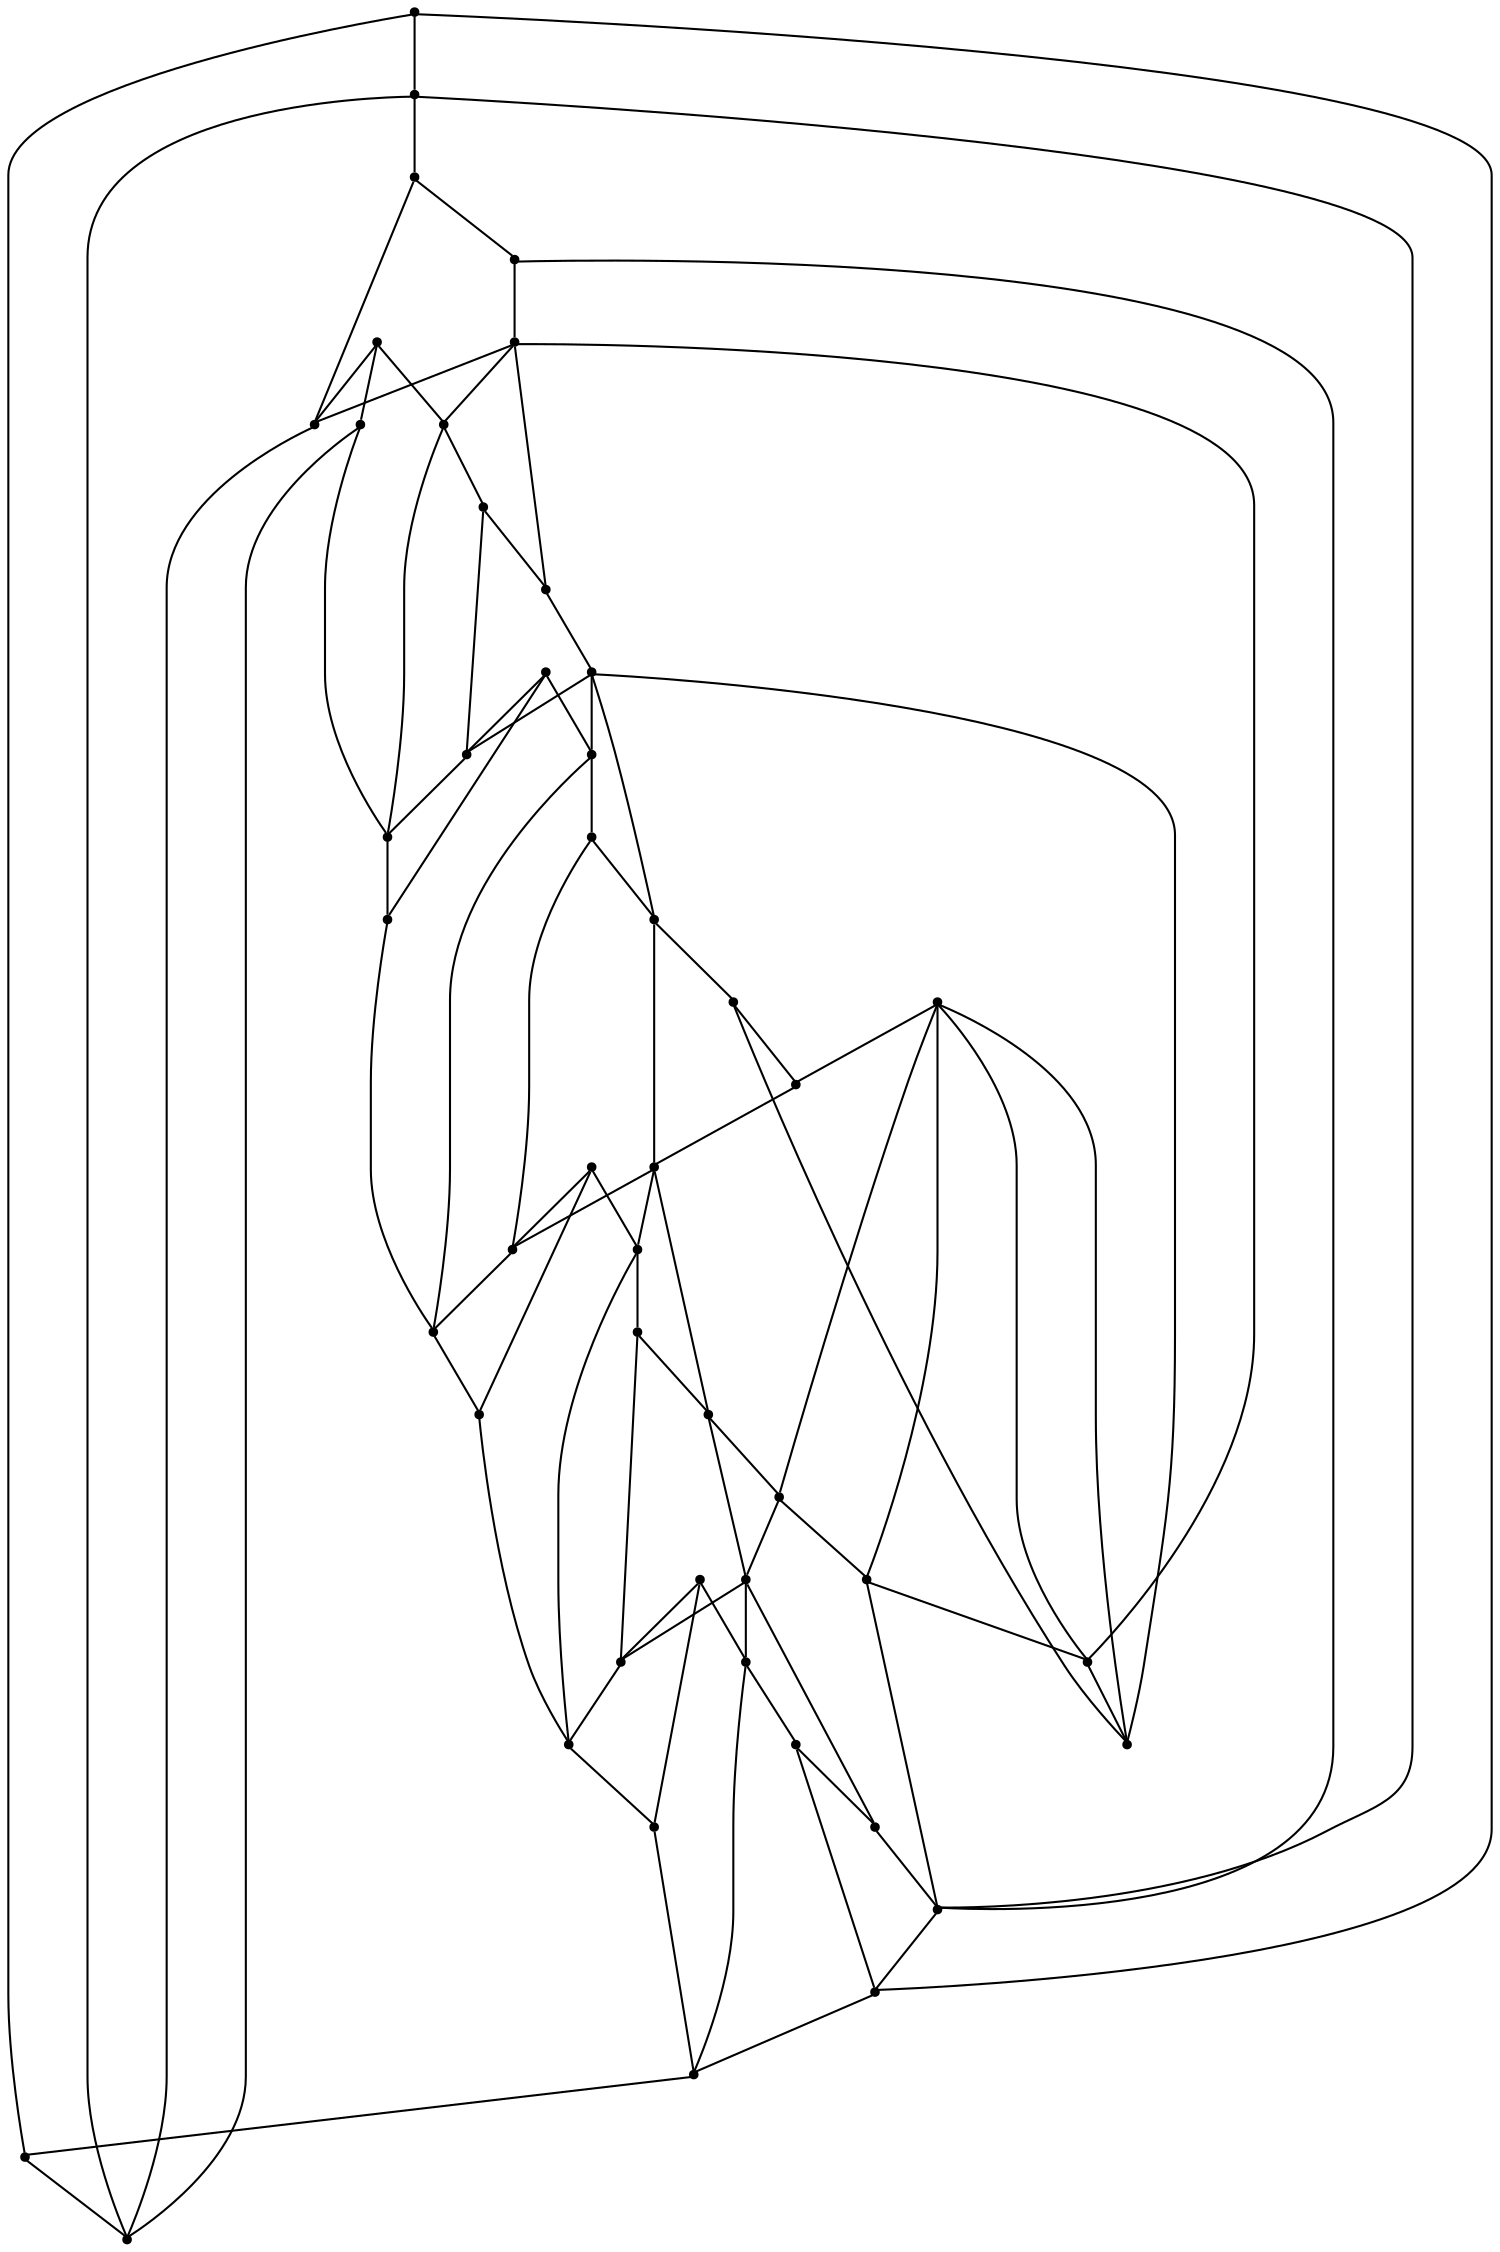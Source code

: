 graph {
  node [shape=point,comment="{\"directed\":false,\"doi\":\"10.1007/978-3-031-49275-4_1\",\"figure\":\"2\"}"]

  v0 [pos="1306.8707184435445,887.8958523768821"]
  v1 [pos="1214.6851903617046,954.8640639635577"]
  v2 [pos="1399.039459183112,820.9276407902065"]
  v3 [pos="1341.2219447449643,719.9668766537078"]
  v4 [pos="1331.908022027917,746.408269970647"]
  v5 [pos="1363.8297892427709,712.5657842474004"]
  v6 [pos="1318.0140799377605,704.9104684628503"]
  v7 [pos="1315.9262178310676,794.1945073883805"]
  v8 [pos="1299.9487376466216,841.9639576695818"]
  v9 [pos="1328.6199921255939,604.204054879871"]
  v10 [pos="1296.302323422153,787.5310315872794"]
  v11 [pos="1277.0284196642474,846.8313370370058"]
  v12 [pos="1315.5595670146215,728.2472589235318"]
  v13 [pos="1292.826707687621,868.6679679330298"]
  v14 [pos="1264.7639943660176,867.9969911728456"]
  v15 [pos="1277.511818815587,674.9603092601111"]
  v16 [pos="1265.126575523731,691.6001768219036"]
  v17 [pos="1214.6976536915731,846.8397306052718"]
  v18 [pos="1152.341833882326,846.8313370370058"]
  v19 [pos="1247.057036397024,805.5794925144622"]
  v20 [pos="1267.0684386233897,743.9995702288182"]
  v21 [pos="1214.4392303620489,867.5094011617489"]
  v22 [pos="1164.0728795329062,867.1676811930955"]
  v23 [pos="1214.6851903617044,705.9522883300658"]
  v24 [pos="1237.0095576934136,645.0142196662281"]
  v25 [pos="1182.600891151215,805.3294659203527"]
  v26 [pos="1193.2525869997908,645.3934563415255"]
  v27 [pos="1100.7503885978153,604.204054879871"]
  v28 [pos="1214.6851903617044,654.9572915044083"]
  v29 [pos="1214.6851903617046,761.0188016411851"]
  v30 [pos="1162.3142782530529,743.9995702288184"]
  v31 [pos="1113.8024200376517,728.2472589235318"]
  v32 [pos="1122.5121256097334,887.8958523768821"]
  v33 [pos="1030.3349594048207,820.9234440060735"]
  v34 [pos="1214.6643333606994,627.9825250767391"]
  v35 [pos="1214.6851903617046,604.199858095738"]
  v36 [pos="1164.243805199678,691.6001768219036"]
  v37 [pos="1161.93096727117,778.1588495664735"]
  v38 [pos="1128.4422542674042,841.7556445662493"]
  v39 [pos="1133.1054472908627,787.5310315872794"]
  v40 [pos="1152.258533055142,674.6685691752243"]
  v41 [pos="1136.480974855938,868.6595743647636"]
  v42 [pos="1113.289770214171,793.6985238090177"]
  v43 [pos="1098.0956993357634,745.68324371784"]
  v44 [pos="1111.252015780624,703.9520755771892"]
  v45 [pos="1088.1400423073087,719.9044335928187"]
  v46 [pos="1065.5448201104155,712.5657842474004"]

  v0 -- v1 [id="-1",pos="1306.8707184435445,887.8958523768821 1214.6851903617046,954.8640639635577 1214.6851903617046,954.8640639635577 1214.6851903617046,954.8640639635577"]
  v33 -- v46 [id="-2",pos="1030.3349594048207,820.9234440060735 1065.5448201104155,712.5657842474004 1065.5448201104155,712.5657842474004 1065.5448201104155,712.5657842474004"]
  v46 -- v27 [id="-3",pos="1065.5448201104155,712.5657842474004 1100.7503885978153,604.204054879871 1100.7503885978153,604.204054879871 1100.7503885978153,604.204054879871"]
  v45 -- v46 [id="-4",pos="1088.1400423073087,719.9044335928187 1065.5448201104155,712.5657842474004 1065.5448201104155,712.5657842474004 1065.5448201104155,712.5657842474004"]
  v45 -- v44 [id="-5",pos="1088.1400423073087,719.9044335928187 1111.252015780624,703.9520755771892 1111.252015780624,703.9520755771892 1111.252015780624,703.9520755771892"]
  v45 -- v43 [id="-6",pos="1088.1400423073087,719.9044335928187 1098.0956993357634,745.68324371784 1098.0956993357634,745.68324371784 1098.0956993357634,745.68324371784"]
  v27 -- v35 [id="-7",pos="1100.7503885978153,604.204054879871 1214.6851903617046,604.199858095738 1214.6851903617046,604.199858095738 1214.6851903617046,604.199858095738"]
  v35 -- v9 [id="-8",pos="1214.6851903617046,604.199858095738 1328.6199921255939,604.204054879871 1328.6199921255939,604.204054879871 1328.6199921255939,604.204054879871"]
  v44 -- v40 [id="-9",pos="1111.252015780624,703.9520755771892 1152.258533055142,674.6685691752243 1152.258533055142,674.6685691752243 1152.258533055142,674.6685691752243"]
  v40 -- v26 [id="-10",pos="1152.258533055142,674.6685691752243 1193.2525869997908,645.3934563415255 1193.2525869997908,645.3934563415255 1193.2525869997908,645.3934563415255"]
  v42 -- v39 [id="-11",pos="1113.289770214171,793.6985238090177 1133.1054472908627,787.5310315872794 1133.1054472908627,787.5310315872794 1133.1054472908627,787.5310315872794"]
  v31 -- v44 [id="-12",pos="1113.8024200376517,728.2472589235318 1111.252015780624,703.9520755771892 1111.252015780624,703.9520755771892 1111.252015780624,703.9520755771892"]
  v44 -- v27 [id="-13",pos="1111.252015780624,703.9520755771892 1100.7503885978153,604.204054879871 1100.7503885978153,604.204054879871 1100.7503885978153,604.204054879871"]
  v31 -- v43 [id="-14",pos="1113.8024200376517,728.2472589235318 1098.0956993357634,745.68324371784 1098.0956993357634,745.68324371784 1098.0956993357634,745.68324371784"]
  v43 -- v33 [id="-15",pos="1098.0956993357634,745.68324371784 1030.3349594048207,820.9234440060735 1030.3349594048207,820.9234440060735 1030.3349594048207,820.9234440060735"]
  v31 -- v36 [id="-16",pos="1113.8024200376517,728.2472589235318 1164.243805199678,691.6001768219036 1164.243805199678,691.6001768219036 1164.243805199678,691.6001768219036"]
  v36 -- v28 [id="-17",pos="1164.243805199678,691.6001768219036 1214.6851903617044,654.9572915044083 1214.6851903617044,654.9572915044083 1214.6851903617044,654.9572915044083"]
  v38 -- v42 [id="-18",pos="1128.4422542674042,841.7556445662493 1113.289770214171,793.6985238090177 1113.289770214171,793.6985238090177 1113.289770214171,793.6985238090177"]
  v42 -- v43 [id="-19",pos="1113.289770214171,793.6985238090177 1098.0956993357634,745.68324371784 1098.0956993357634,745.68324371784 1098.0956993357634,745.68324371784"]
  v39 -- v37 [id="-20",pos="1133.1054472908627,787.5310315872794 1161.93096727117,778.1588495664735 1161.93096727117,778.1588495664735 1161.93096727117,778.1588495664735"]
  v41 -- v22 [id="-21",pos="1136.480974855938,868.6595743647636 1164.0728795329062,867.1676811930955 1164.0728795329062,867.1676811930955 1164.0728795329062,867.1676811930955"]
  v41 -- v38 [id="-22",pos="1136.480974855938,868.6595743647636 1128.4422542674042,841.7556445662493 1128.4422542674042,841.7556445662493 1128.4422542674042,841.7556445662493"]
  v41 -- v32 [id="-23",pos="1136.480974855938,868.6595743647636 1122.5121256097334,887.8958523768821 1122.5121256097334,887.8958523768821 1122.5121256097334,887.8958523768821"]
  v40 -- v36 [id="-24",pos="1152.258533055142,674.6685691752243 1164.243805199678,691.6001768219036 1164.243805199678,691.6001768219036 1164.243805199678,691.6001768219036"]
  v18 -- v39 [id="-25",pos="1152.341833882326,846.8313370370058 1133.1054472908627,787.5310315872794 1133.1054472908627,787.5310315872794 1133.1054472908627,787.5310315872794"]
  v39 -- v31 [id="-26",pos="1133.1054472908627,787.5310315872794 1113.8024200376517,728.2472589235318 1113.8024200376517,728.2472589235318 1113.8024200376517,728.2472589235318"]
  v18 -- v22 [id="-27",pos="1152.341833882326,846.8313370370058 1164.0728795329062,867.1676811930955 1164.0728795329062,867.1676811930955 1164.0728795329062,867.1676811930955"]
  v22 -- v1 [id="-28",pos="1164.0728795329062,867.1676811930955 1214.6851903617046,954.8640639635577 1214.6851903617046,954.8640639635577 1214.6851903617046,954.8640639635577"]
  v18 -- v38 [id="-29",pos="1152.341833882326,846.8313370370058 1128.4422542674042,841.7556445662493 1128.4422542674042,841.7556445662493 1128.4422542674042,841.7556445662493"]
  v38 -- v33 [id="-30",pos="1128.4422542674042,841.7556445662493 1030.3349594048207,820.9234440060735 1030.3349594048207,820.9234440060735 1030.3349594048207,820.9234440060735"]
  v37 -- v25 [id="-31",pos="1161.93096727117,778.1588495664735 1182.600891151215,805.3294659203527 1182.600891151215,805.3294659203527 1182.600891151215,805.3294659203527"]
  v37 -- v30 [id="-32",pos="1161.93096727117,778.1588495664735 1162.3142782530529,743.9995702288184 1162.3142782530529,743.9995702288184 1162.3142782530529,743.9995702288184"]
  v36 -- v23 [id="-33",pos="1164.243805199678,691.6001768219036 1182.0757462036568,716.1537167429834 1182.0757462036568,716.1537167429834 1182.0757462036568,716.1537167429834 1214.6851903617044,705.9522883300658 1214.6851903617044,705.9522883300658 1214.6851903617044,705.9522883300658"]
  v21 -- v17 [id="-35",pos="1214.4392303620489,867.5094011617489 1214.6976536915731,846.8397306052718 1214.6976536915731,846.8397306052718 1214.6976536915731,846.8397306052718"]
  v34 -- v35 [id="-36",pos="1214.6643333606994,627.9825250767391 1214.6851903617046,604.199858095738 1214.6851903617046,604.199858095738 1214.6851903617046,604.199858095738"]
  v34 -- v24 [id="-37",pos="1214.6643333606994,627.9825250767391 1237.0095576934136,645.0142196662281 1237.0095576934136,645.0142196662281 1237.0095576934136,645.0142196662281"]
  v34 -- v26 [id="-38",pos="1214.6643333606994,627.9825250767391 1193.2525869997908,645.3934563415255 1193.2525869997908,645.3934563415255 1193.2525869997908,645.3934563415255"]
  v28 -- v16 [id="-39",pos="1214.6851903617044,654.9572915044083 1265.126575523731,691.6001768219036 1265.126575523731,691.6001768219036 1265.126575523731,691.6001768219036"]
  v16 -- v12 [id="-40",pos="1265.126575523731,691.6001768219036 1315.5595670146215,728.2472589235318 1315.5595670146215,728.2472589235318 1315.5595670146215,728.2472589235318"]
  v1 -- v32 [id="-41",pos="1214.6851903617046,954.8640639635577 1122.5121256097334,887.8958523768821 1122.5121256097334,887.8958523768821 1122.5121256097334,887.8958523768821"]
  v32 -- v33 [id="-42",pos="1122.5121256097334,887.8958523768821 1030.3349594048207,820.9234440060735 1030.3349594048207,820.9234440060735 1030.3349594048207,820.9234440060735"]
  v29 -- v23 [id="-43",pos="1214.6851903617046,761.0188016411851 1214.6851903617044,705.9522883300658 1214.6851903617044,705.9522883300658 1214.6851903617044,705.9522883300658"]
  v23 -- v28 [id="-44",pos="1214.6851903617044,705.9522883300658 1214.6851903617044,654.9572915044083 1214.6851903617044,654.9572915044083 1214.6851903617044,654.9572915044083"]
  v29 -- v20 [id="-45",pos="1214.6851903617046,761.0188016411851 1267.0684386233897,743.9995702288182 1267.0684386233897,743.9995702288182 1267.0684386233897,743.9995702288182"]
  v20 -- v12 [id="-46",pos="1267.0684386233897,743.9995702288182 1315.5595670146215,728.2472589235318 1315.5595670146215,728.2472589235318 1315.5595670146215,728.2472589235318"]
  v29 -- v30 [id="-47",pos="1214.6851903617046,761.0188016411851 1162.3142782530529,743.9995702288184 1162.3142782530529,743.9995702288184 1162.3142782530529,743.9995702288184"]
  v30 -- v31 [id="-48",pos="1162.3142782530529,743.9995702288184 1113.8024200376517,728.2472589235318 1113.8024200376517,728.2472589235318 1113.8024200376517,728.2472589235318"]
  v29 -- v19 [id="-49",pos="1214.6851903617046,761.0188016411851 1247.057036397024,805.5794925144622 1247.057036397024,805.5794925144622 1247.057036397024,805.5794925144622"]
  v19 -- v11 [id="-50",pos="1247.057036397024,805.5794925144622 1277.0284196642474,846.8313370370058 1277.0284196642474,846.8313370370058 1277.0284196642474,846.8313370370058"]
  v29 -- v25 [id="-51",pos="1214.6851903617046,761.0188016411851 1182.600891151215,805.3294659203527 1182.600891151215,805.3294659203527 1182.600891151215,805.3294659203527"]
  v25 -- v18 [id="-52",pos="1182.600891151215,805.3294659203527 1152.341833882326,846.8313370370058 1152.341833882326,846.8313370370058 1152.341833882326,846.8313370370058"]
  v28 -- v24 [id="-53",pos="1214.6851903617044,654.9572915044083 1237.0095576934136,645.0142196662281 1237.0095576934136,645.0142196662281 1237.0095576934136,645.0142196662281"]
  v24 -- v9 [id="-54",pos="1237.0095576934136,645.0142196662281 1328.6199921255939,604.204054879871 1328.6199921255939,604.204054879871 1328.6199921255939,604.204054879871"]
  v28 -- v26 [id="-55",pos="1214.6851903617044,654.9572915044083 1193.2525869997908,645.3934563415255 1193.2525869997908,645.3934563415255 1193.2525869997908,645.3934563415255"]
  v26 -- v27 [id="-56",pos="1193.2525869997908,645.3934563415255 1100.7503885978153,604.204054879871 1100.7503885978153,604.204054879871 1100.7503885978153,604.204054879871"]
  v19 -- v25 [id="-57",pos="1247.057036397024,805.5794925144622 1214.7058883916652,816.4726908453142 1214.7058883916652,816.4726908453142 1214.7058883916652,816.4726908453142 1182.600891151215,805.3294659203527 1182.600891151215,805.3294659203527 1182.600891151215,805.3294659203527"]
  v24 -- v15 [id="-59",pos="1237.0095576934136,645.0142196662281 1277.511818815587,674.9603092601111 1277.511818815587,674.9603092601111 1277.511818815587,674.9603092601111"]
  v15 -- v6 [id="-60",pos="1277.511818815587,674.9603092601111 1318.0140799377605,704.9104684628503 1318.0140799377605,704.9104684628503 1318.0140799377605,704.9104684628503"]
  v23 -- v20 [id="-61",pos="1214.6851903617044,705.9522883300658 1247.2695170947616,716.1579135271165 1247.2695170947616,716.1579135271165 1247.2695170947616,716.1579135271165 1267.0684386233897,743.9995702288182 1267.0684386233897,743.9995702288182 1267.0684386233897,743.9995702288182"]
  v14 -- v21 [id="-62",pos="1264.7639943660176,867.9969911728456 1214.4392303620489,867.5094011617489 1214.4392303620489,867.5094011617489 1214.4392303620489,867.5094011617489"]
  v21 -- v22 [id="-63",pos="1214.4392303620489,867.5094011617489 1164.0728795329062,867.1676811930955 1164.0728795329062,867.1676811930955 1164.0728795329062,867.1676811930955"]
  v20 -- v19 [id="-65",pos="1267.0684386233897,743.9995702288182 1267.4351848224621,778.0962157426692 1267.4351848224621,778.0962157426692 1267.4351848224621,778.0962157426692 1247.057036397024,805.5794925144622 1247.057036397024,805.5794925144622 1247.057036397024,805.5794925144622"]
  v11 -- v17 [id="-66",pos="1277.0284196642474,846.8313370370058 1214.6976536915731,846.8397306052718 1214.6976536915731,846.8397306052718 1214.6976536915731,846.8397306052718"]
  v17 -- v18 [id="-67",pos="1214.6976536915731,846.8397306052718 1152.341833882326,846.8313370370058 1152.341833882326,846.8313370370058 1152.341833882326,846.8313370370058"]
  v11 -- v8 [id="-68",pos="1277.0284196642474,846.8313370370058 1299.9487376466216,841.9639576695818 1299.9487376466216,841.9639576695818 1299.9487376466216,841.9639576695818"]
  v8 -- v2 [id="-69",pos="1299.9487376466216,841.9639576695818 1399.039459183112,820.9276407902065 1399.039459183112,820.9276407902065 1399.039459183112,820.9276407902065"]
  v11 -- v14 [id="-70",pos="1277.0284196642474,846.8313370370058 1264.7639943660176,867.9969911728456 1264.7639943660176,867.9969911728456 1264.7639943660176,867.9969911728456"]
  v14 -- v1 [id="-71",pos="1264.7639943660176,867.9969911728456 1214.6851903617046,954.8640639635577 1214.6851903617046,954.8640639635577 1214.6851903617046,954.8640639635577"]
  v15 -- v16 [id="-72",pos="1277.511818815587,674.9603092601111 1265.126575523731,691.6001768219036 1265.126575523731,691.6001768219036 1265.126575523731,691.6001768219036"]
  v13 -- v0 [id="-73",pos="1292.826707687621,868.6679679330298 1306.8707184435445,887.8958523768821 1306.8707184435445,887.8958523768821 1306.8707184435445,887.8958523768821"]
  v13 -- v14 [id="-74",pos="1292.826707687621,868.6679679330298 1264.7639943660176,867.9969911728456 1264.7639943660176,867.9969911728456 1264.7639943660176,867.9969911728456"]
  v13 -- v8 [id="-75",pos="1292.826707687621,868.6679679330298 1299.9487376466216,841.9639576695818 1299.9487376466216,841.9639576695818 1299.9487376466216,841.9639576695818"]
  v12 -- v4 [id="-77",pos="1315.5595670146215,728.2472589235318 1331.908022027917,746.408269970647 1331.908022027917,746.408269970647 1331.908022027917,746.408269970647"]
  v4 -- v2 [id="-78",pos="1331.908022027917,746.408269970647 1399.039459183112,820.9276407902065 1399.039459183112,820.9276407902065 1399.039459183112,820.9276407902065"]
  v12 -- v6 [id="-79",pos="1315.5595670146215,728.2472589235318 1318.0140799377605,704.9104684628503 1318.0140799377605,704.9104684628503 1318.0140799377605,704.9104684628503"]
  v6 -- v9 [id="-80",pos="1318.0140799377605,704.9104684628503 1328.6199921255939,604.204054879871 1328.6199921255939,604.204054879871 1328.6199921255939,604.204054879871"]
  v12 -- v10 [id="-81",pos="1315.5595670146215,728.2472589235318 1296.302323422153,787.5310315872794 1296.302323422153,787.5310315872794 1296.302323422153,787.5310315872794"]
  v10 -- v11 [id="-82",pos="1296.302323422153,787.5310315872794 1277.0284196642474,846.8313370370058 1277.0284196642474,846.8313370370058 1277.0284196642474,846.8313370370058"]
  v7 -- v10 [id="-83",pos="1315.9262178310676,794.1945073883805 1296.302323422153,787.5310315872794 1296.302323422153,787.5310315872794 1296.302323422153,787.5310315872794"]
  v9 -- v5 [id="-84",pos="1328.6199921255939,604.204054879871 1363.8297892427709,712.5657842474004 1363.8297892427709,712.5657842474004 1363.8297892427709,712.5657842474004"]
  v5 -- v2 [id="-85",pos="1363.8297892427709,712.5657842474004 1399.039459183112,820.9276407902065 1399.039459183112,820.9276407902065 1399.039459183112,820.9276407902065"]
  v4 -- v7 [id="-86",pos="1331.908022027917,746.408269970647 1315.9262178310676,794.1945073883805 1315.9262178310676,794.1945073883805 1315.9262178310676,794.1945073883805"]
  v7 -- v8 [id="-87",pos="1315.9262178310676,794.1945073883805 1299.9487376466216,841.9639576695818 1299.9487376466216,841.9639576695818 1299.9487376466216,841.9639576695818"]
  v3 -- v6 [id="-88",pos="1341.2219447449643,719.9668766537078 1318.0140799377605,704.9104684628503 1318.0140799377605,704.9104684628503 1318.0140799377605,704.9104684628503"]
  v3 -- v5 [id="-89",pos="1341.2219447449643,719.9668766537078 1363.8297892427709,712.5657842474004 1363.8297892427709,712.5657842474004 1363.8297892427709,712.5657842474004"]
  v3 -- v4 [id="-90",pos="1341.2219447449643,719.9668766537078 1331.908022027917,746.408269970647 1331.908022027917,746.408269970647 1331.908022027917,746.408269970647"]
  v2 -- v0 [id="-91",pos="1399.039459183112,820.9276407902065 1306.8707184435445,887.8958523768821 1306.8707184435445,887.8958523768821 1306.8707184435445,887.8958523768821"]
}